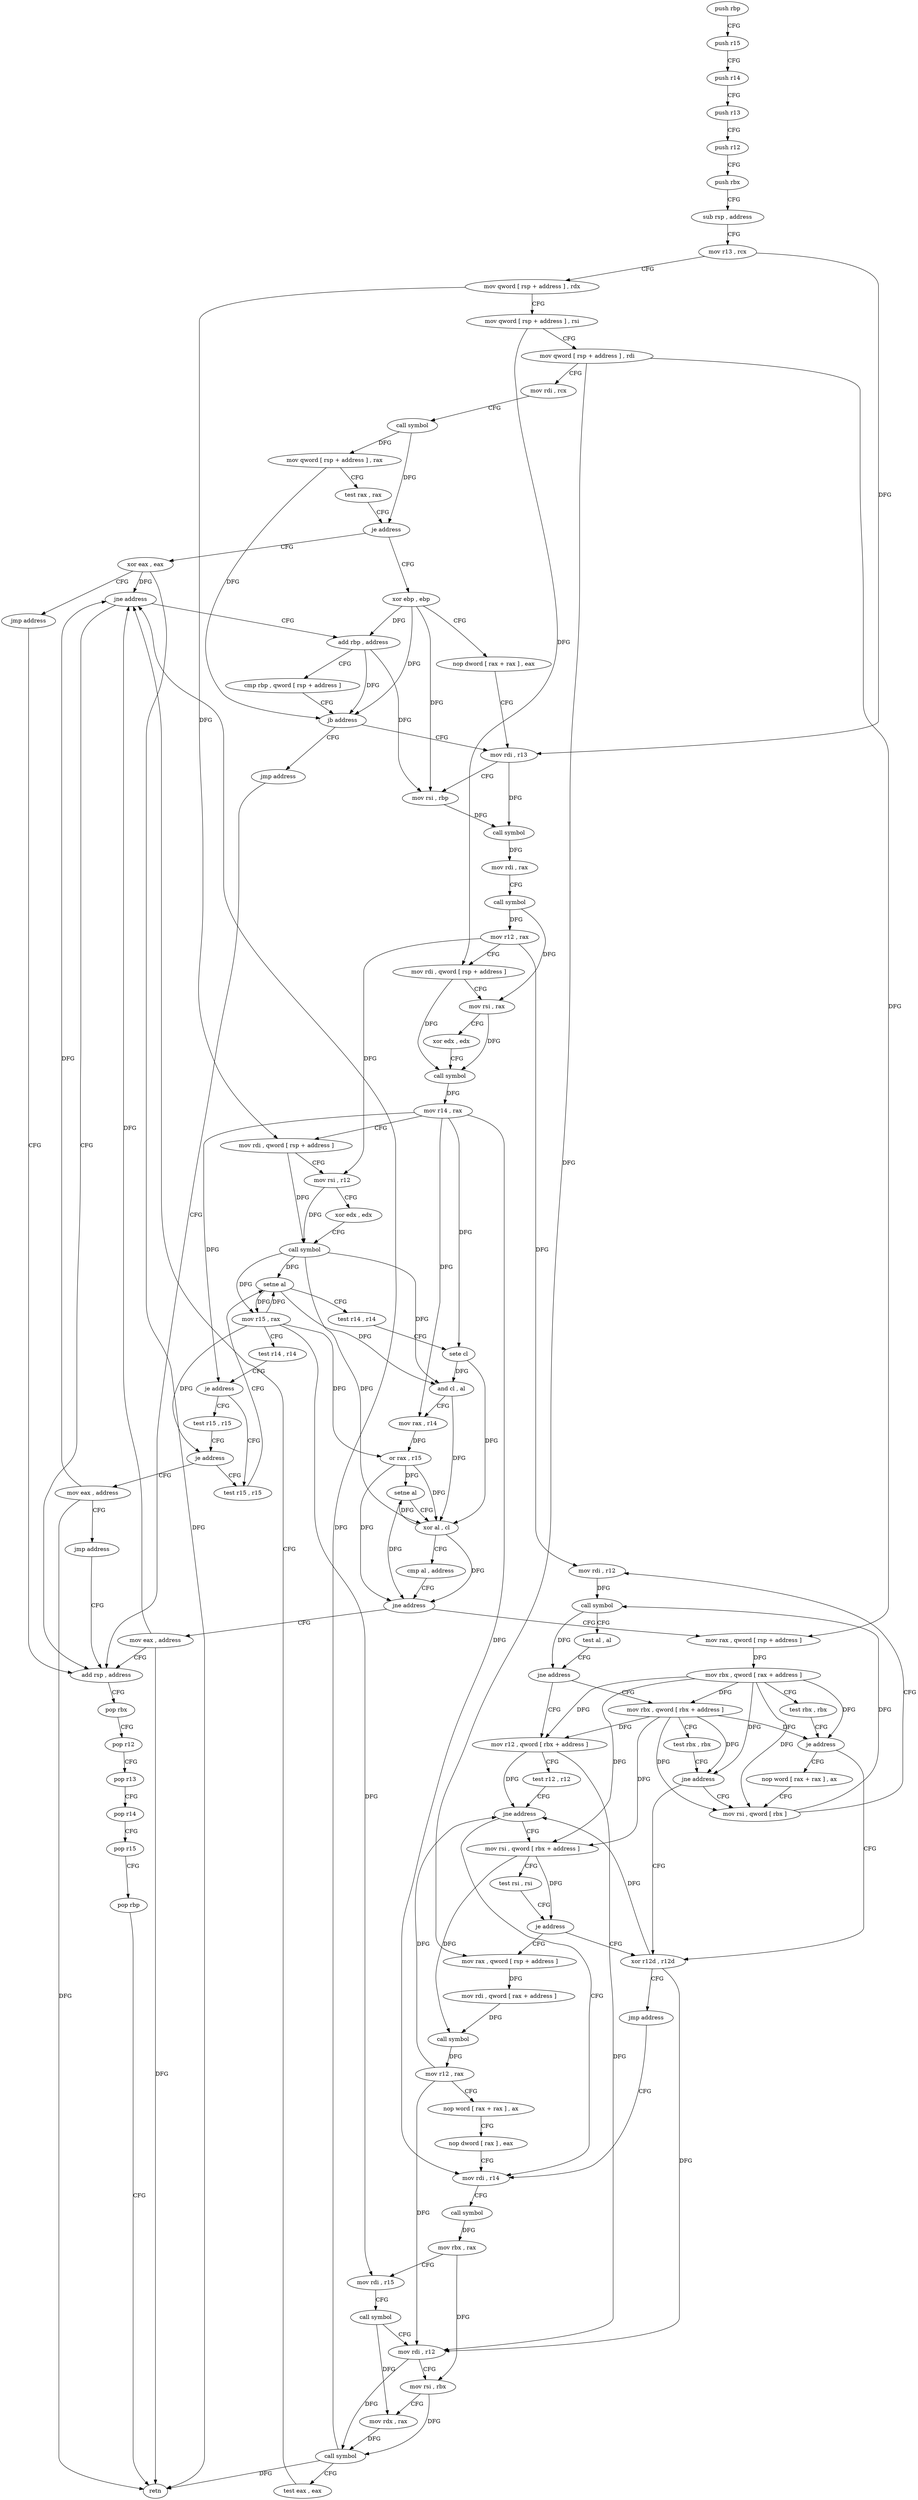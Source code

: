 digraph "func" {
"88848" [label = "push rbp" ]
"88849" [label = "push r15" ]
"88851" [label = "push r14" ]
"88853" [label = "push r13" ]
"88855" [label = "push r12" ]
"88857" [label = "push rbx" ]
"88858" [label = "sub rsp , address" ]
"88862" [label = "mov r13 , rcx" ]
"88865" [label = "mov qword [ rsp + address ] , rdx" ]
"88870" [label = "mov qword [ rsp + address ] , rsi" ]
"88875" [label = "mov qword [ rsp + address ] , rdi" ]
"88880" [label = "mov rdi , rcx" ]
"88883" [label = "call symbol" ]
"88888" [label = "mov qword [ rsp + address ] , rax" ]
"88893" [label = "test rax , rax" ]
"88896" [label = "je address" ]
"89174" [label = "xor eax , eax" ]
"88902" [label = "xor ebp , ebp" ]
"89176" [label = "jmp address" ]
"89190" [label = "add rsp , address" ]
"88904" [label = "nop dword [ rax + rax ] , eax" ]
"88912" [label = "mov rdi , r13" ]
"89194" [label = "pop rbx" ]
"89195" [label = "pop r12" ]
"89197" [label = "pop r13" ]
"89199" [label = "pop r14" ]
"89201" [label = "pop r15" ]
"89203" [label = "pop rbp" ]
"89204" [label = "retn" ]
"88984" [label = "test r15 , r15" ]
"88987" [label = "setne al" ]
"88990" [label = "test r14 , r14" ]
"88993" [label = "sete cl" ]
"88996" [label = "and cl , al" ]
"88998" [label = "mov rax , r14" ]
"89001" [label = "or rax , r15" ]
"89004" [label = "setne al" ]
"89007" [label = "xor al , cl" ]
"89009" [label = "cmp al , address" ]
"89011" [label = "jne address" ]
"89185" [label = "mov eax , address" ]
"89017" [label = "mov rax , qword [ rsp + address ]" ]
"88975" [label = "test r15 , r15" ]
"88978" [label = "je address" ]
"89178" [label = "mov eax , address" ]
"89022" [label = "mov rbx , qword [ rax + address ]" ]
"89026" [label = "test rbx , rbx" ]
"89029" [label = "je address" ]
"89064" [label = "xor r12d , r12d" ]
"89031" [label = "nop word [ rax + rax ] , ax" ]
"89183" [label = "jmp address" ]
"89067" [label = "jmp address" ]
"89120" [label = "mov rdi , r14" ]
"89040" [label = "mov rsi , qword [ rbx ]" ]
"89123" [label = "call symbol" ]
"89128" [label = "mov rbx , rax" ]
"89131" [label = "mov rdi , r15" ]
"89134" [label = "call symbol" ]
"89139" [label = "mov rdi , r12" ]
"89142" [label = "mov rsi , rbx" ]
"89145" [label = "mov rdx , rax" ]
"89148" [label = "call symbol" ]
"89153" [label = "test eax , eax" ]
"89155" [label = "jne address" ]
"89157" [label = "add rbp , address" ]
"89072" [label = "mov r12 , qword [ rbx + address ]" ]
"89076" [label = "test r12 , r12" ]
"89079" [label = "jne address" ]
"89081" [label = "mov rsi , qword [ rbx + address ]" ]
"89055" [label = "mov rbx , qword [ rbx + address ]" ]
"89059" [label = "test rbx , rbx" ]
"89062" [label = "jne address" ]
"89161" [label = "cmp rbp , qword [ rsp + address ]" ]
"89166" [label = "jb address" ]
"89172" [label = "jmp address" ]
"89085" [label = "test rsi , rsi" ]
"89088" [label = "je address" ]
"89090" [label = "mov rax , qword [ rsp + address ]" ]
"89043" [label = "mov rdi , r12" ]
"89046" [label = "call symbol" ]
"89051" [label = "test al , al" ]
"89053" [label = "jne address" ]
"88915" [label = "mov rsi , rbp" ]
"88918" [label = "call symbol" ]
"88923" [label = "mov rdi , rax" ]
"88926" [label = "call symbol" ]
"88931" [label = "mov r12 , rax" ]
"88934" [label = "mov rdi , qword [ rsp + address ]" ]
"88939" [label = "mov rsi , rax" ]
"88942" [label = "xor edx , edx" ]
"88944" [label = "call symbol" ]
"88949" [label = "mov r14 , rax" ]
"88952" [label = "mov rdi , qword [ rsp + address ]" ]
"88957" [label = "mov rsi , r12" ]
"88960" [label = "xor edx , edx" ]
"88962" [label = "call symbol" ]
"88967" [label = "mov r15 , rax" ]
"88970" [label = "test r14 , r14" ]
"88973" [label = "je address" ]
"89095" [label = "mov rdi , qword [ rax + address ]" ]
"89099" [label = "call symbol" ]
"89104" [label = "mov r12 , rax" ]
"89107" [label = "nop word [ rax + rax ] , ax" ]
"89117" [label = "nop dword [ rax ] , eax" ]
"88848" -> "88849" [ label = "CFG" ]
"88849" -> "88851" [ label = "CFG" ]
"88851" -> "88853" [ label = "CFG" ]
"88853" -> "88855" [ label = "CFG" ]
"88855" -> "88857" [ label = "CFG" ]
"88857" -> "88858" [ label = "CFG" ]
"88858" -> "88862" [ label = "CFG" ]
"88862" -> "88865" [ label = "CFG" ]
"88862" -> "88912" [ label = "DFG" ]
"88865" -> "88870" [ label = "CFG" ]
"88865" -> "88952" [ label = "DFG" ]
"88870" -> "88875" [ label = "CFG" ]
"88870" -> "88934" [ label = "DFG" ]
"88875" -> "88880" [ label = "CFG" ]
"88875" -> "89017" [ label = "DFG" ]
"88875" -> "89090" [ label = "DFG" ]
"88880" -> "88883" [ label = "CFG" ]
"88883" -> "88888" [ label = "DFG" ]
"88883" -> "88896" [ label = "DFG" ]
"88888" -> "88893" [ label = "CFG" ]
"88888" -> "89166" [ label = "DFG" ]
"88893" -> "88896" [ label = "CFG" ]
"88896" -> "89174" [ label = "CFG" ]
"88896" -> "88902" [ label = "CFG" ]
"89174" -> "89176" [ label = "CFG" ]
"89174" -> "89204" [ label = "DFG" ]
"89174" -> "89155" [ label = "DFG" ]
"88902" -> "88904" [ label = "CFG" ]
"88902" -> "88915" [ label = "DFG" ]
"88902" -> "89157" [ label = "DFG" ]
"88902" -> "89166" [ label = "DFG" ]
"89176" -> "89190" [ label = "CFG" ]
"89190" -> "89194" [ label = "CFG" ]
"88904" -> "88912" [ label = "CFG" ]
"88912" -> "88915" [ label = "CFG" ]
"88912" -> "88918" [ label = "DFG" ]
"89194" -> "89195" [ label = "CFG" ]
"89195" -> "89197" [ label = "CFG" ]
"89197" -> "89199" [ label = "CFG" ]
"89199" -> "89201" [ label = "CFG" ]
"89201" -> "89203" [ label = "CFG" ]
"89203" -> "89204" [ label = "CFG" ]
"88984" -> "88987" [ label = "CFG" ]
"88987" -> "88990" [ label = "CFG" ]
"88987" -> "88967" [ label = "DFG" ]
"88987" -> "88996" [ label = "DFG" ]
"88990" -> "88993" [ label = "CFG" ]
"88993" -> "88996" [ label = "DFG" ]
"88993" -> "89007" [ label = "DFG" ]
"88996" -> "88998" [ label = "CFG" ]
"88996" -> "89007" [ label = "DFG" ]
"88998" -> "89001" [ label = "DFG" ]
"89001" -> "89004" [ label = "DFG" ]
"89001" -> "89007" [ label = "DFG" ]
"89001" -> "89011" [ label = "DFG" ]
"89004" -> "89007" [ label = "CFG" ]
"89004" -> "89011" [ label = "DFG" ]
"89007" -> "89009" [ label = "CFG" ]
"89007" -> "89004" [ label = "DFG" ]
"89007" -> "89011" [ label = "DFG" ]
"89009" -> "89011" [ label = "CFG" ]
"89011" -> "89185" [ label = "CFG" ]
"89011" -> "89017" [ label = "CFG" ]
"89185" -> "89190" [ label = "CFG" ]
"89185" -> "89204" [ label = "DFG" ]
"89185" -> "89155" [ label = "DFG" ]
"89017" -> "89022" [ label = "DFG" ]
"88975" -> "88978" [ label = "CFG" ]
"88978" -> "89178" [ label = "CFG" ]
"88978" -> "88984" [ label = "CFG" ]
"89178" -> "89183" [ label = "CFG" ]
"89178" -> "89204" [ label = "DFG" ]
"89178" -> "89155" [ label = "DFG" ]
"89022" -> "89026" [ label = "CFG" ]
"89022" -> "89029" [ label = "DFG" ]
"89022" -> "89040" [ label = "DFG" ]
"89022" -> "89072" [ label = "DFG" ]
"89022" -> "89055" [ label = "DFG" ]
"89022" -> "89062" [ label = "DFG" ]
"89022" -> "89081" [ label = "DFG" ]
"89026" -> "89029" [ label = "CFG" ]
"89029" -> "89064" [ label = "CFG" ]
"89029" -> "89031" [ label = "CFG" ]
"89064" -> "89067" [ label = "CFG" ]
"89064" -> "89139" [ label = "DFG" ]
"89064" -> "89079" [ label = "DFG" ]
"89031" -> "89040" [ label = "CFG" ]
"89183" -> "89190" [ label = "CFG" ]
"89067" -> "89120" [ label = "CFG" ]
"89120" -> "89123" [ label = "CFG" ]
"89040" -> "89043" [ label = "CFG" ]
"89040" -> "89046" [ label = "DFG" ]
"89123" -> "89128" [ label = "DFG" ]
"89128" -> "89131" [ label = "CFG" ]
"89128" -> "89142" [ label = "DFG" ]
"89131" -> "89134" [ label = "CFG" ]
"89134" -> "89139" [ label = "CFG" ]
"89134" -> "89145" [ label = "DFG" ]
"89139" -> "89142" [ label = "CFG" ]
"89139" -> "89148" [ label = "DFG" ]
"89142" -> "89145" [ label = "CFG" ]
"89142" -> "89148" [ label = "DFG" ]
"89145" -> "89148" [ label = "DFG" ]
"89148" -> "89153" [ label = "CFG" ]
"89148" -> "89204" [ label = "DFG" ]
"89148" -> "89155" [ label = "DFG" ]
"89153" -> "89155" [ label = "CFG" ]
"89155" -> "89190" [ label = "CFG" ]
"89155" -> "89157" [ label = "CFG" ]
"89157" -> "89161" [ label = "CFG" ]
"89157" -> "88915" [ label = "DFG" ]
"89157" -> "89166" [ label = "DFG" ]
"89072" -> "89076" [ label = "CFG" ]
"89072" -> "89139" [ label = "DFG" ]
"89072" -> "89079" [ label = "DFG" ]
"89076" -> "89079" [ label = "CFG" ]
"89079" -> "89120" [ label = "CFG" ]
"89079" -> "89081" [ label = "CFG" ]
"89081" -> "89085" [ label = "CFG" ]
"89081" -> "89088" [ label = "DFG" ]
"89081" -> "89099" [ label = "DFG" ]
"89055" -> "89059" [ label = "CFG" ]
"89055" -> "89029" [ label = "DFG" ]
"89055" -> "89040" [ label = "DFG" ]
"89055" -> "89072" [ label = "DFG" ]
"89055" -> "89062" [ label = "DFG" ]
"89055" -> "89081" [ label = "DFG" ]
"89059" -> "89062" [ label = "CFG" ]
"89062" -> "89040" [ label = "CFG" ]
"89062" -> "89064" [ label = "CFG" ]
"89161" -> "89166" [ label = "CFG" ]
"89166" -> "88912" [ label = "CFG" ]
"89166" -> "89172" [ label = "CFG" ]
"89172" -> "89190" [ label = "CFG" ]
"89085" -> "89088" [ label = "CFG" ]
"89088" -> "89064" [ label = "CFG" ]
"89088" -> "89090" [ label = "CFG" ]
"89090" -> "89095" [ label = "DFG" ]
"89043" -> "89046" [ label = "DFG" ]
"89046" -> "89051" [ label = "CFG" ]
"89046" -> "89053" [ label = "DFG" ]
"89051" -> "89053" [ label = "CFG" ]
"89053" -> "89072" [ label = "CFG" ]
"89053" -> "89055" [ label = "CFG" ]
"88915" -> "88918" [ label = "DFG" ]
"88918" -> "88923" [ label = "DFG" ]
"88923" -> "88926" [ label = "CFG" ]
"88926" -> "88931" [ label = "DFG" ]
"88926" -> "88939" [ label = "DFG" ]
"88931" -> "88934" [ label = "CFG" ]
"88931" -> "88957" [ label = "DFG" ]
"88931" -> "89043" [ label = "DFG" ]
"88934" -> "88939" [ label = "CFG" ]
"88934" -> "88944" [ label = "DFG" ]
"88939" -> "88942" [ label = "CFG" ]
"88939" -> "88944" [ label = "DFG" ]
"88942" -> "88944" [ label = "CFG" ]
"88944" -> "88949" [ label = "DFG" ]
"88949" -> "88952" [ label = "CFG" ]
"88949" -> "88973" [ label = "DFG" ]
"88949" -> "88993" [ label = "DFG" ]
"88949" -> "88998" [ label = "DFG" ]
"88949" -> "89120" [ label = "DFG" ]
"88952" -> "88957" [ label = "CFG" ]
"88952" -> "88962" [ label = "DFG" ]
"88957" -> "88960" [ label = "CFG" ]
"88957" -> "88962" [ label = "DFG" ]
"88960" -> "88962" [ label = "CFG" ]
"88962" -> "88967" [ label = "DFG" ]
"88962" -> "88987" [ label = "DFG" ]
"88962" -> "88996" [ label = "DFG" ]
"88962" -> "89007" [ label = "DFG" ]
"88967" -> "88970" [ label = "CFG" ]
"88967" -> "88987" [ label = "DFG" ]
"88967" -> "89001" [ label = "DFG" ]
"88967" -> "88978" [ label = "DFG" ]
"88967" -> "89131" [ label = "DFG" ]
"88970" -> "88973" [ label = "CFG" ]
"88973" -> "88984" [ label = "CFG" ]
"88973" -> "88975" [ label = "CFG" ]
"89095" -> "89099" [ label = "DFG" ]
"89099" -> "89104" [ label = "DFG" ]
"89104" -> "89107" [ label = "CFG" ]
"89104" -> "89139" [ label = "DFG" ]
"89104" -> "89079" [ label = "DFG" ]
"89107" -> "89117" [ label = "CFG" ]
"89117" -> "89120" [ label = "CFG" ]
}
